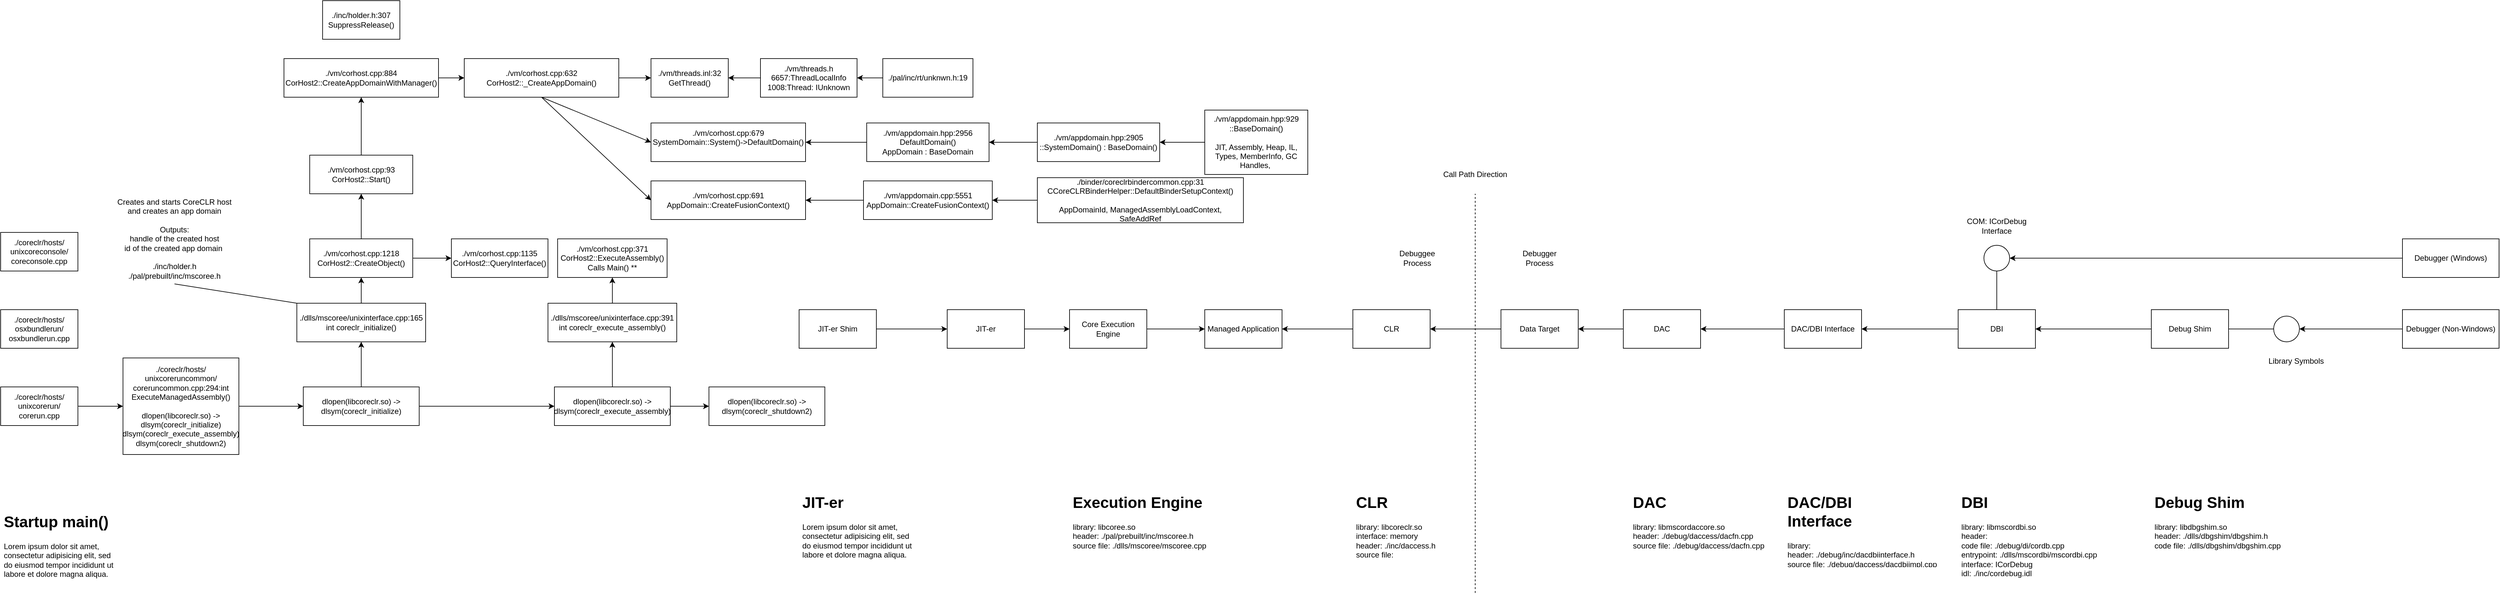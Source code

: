 <mxfile version="12.4.2" type="device" pages="1"><diagram id="KyNgVRg_tCpc6_tnd2Gi" name="Page-1"><mxGraphModel dx="5108" dy="3699" grid="1" gridSize="10" guides="1" tooltips="1" connect="1" arrows="1" fold="1" page="1" pageScale="1" pageWidth="3300" pageHeight="2339" math="0" shadow="0"><root><mxCell id="0"/><mxCell id="1" parent="0"/><mxCell id="oHDS3niqJwVf-nNy4PGe-1" value="Managed Application" style="rounded=0;whiteSpace=wrap;html=1;" parent="1" vertex="1"><mxGeometry x="-100" y="270" width="120" height="60" as="geometry"/></mxCell><mxCell id="oHDS3niqJwVf-nNy4PGe-2" value="CLR" style="rounded=0;whiteSpace=wrap;html=1;" parent="1" vertex="1"><mxGeometry x="130" y="270" width="120" height="60" as="geometry"/></mxCell><mxCell id="oHDS3niqJwVf-nNy4PGe-3" value="" style="endArrow=none;dashed=1;html=1;" parent="1" edge="1"><mxGeometry width="50" height="50" relative="1" as="geometry"><mxPoint x="320" y="710" as="sourcePoint"/><mxPoint x="320" y="90" as="targetPoint"/></mxGeometry></mxCell><mxCell id="oHDS3niqJwVf-nNy4PGe-4" value="DAC" style="rounded=0;whiteSpace=wrap;html=1;" parent="1" vertex="1"><mxGeometry x="550" y="270" width="120" height="60" as="geometry"/></mxCell><mxCell id="oHDS3niqJwVf-nNy4PGe-5" value="Data Target" style="rounded=0;whiteSpace=wrap;html=1;" parent="1" vertex="1"><mxGeometry x="360" y="270" width="120" height="60" as="geometry"/></mxCell><mxCell id="oHDS3niqJwVf-nNy4PGe-6" value="DAC/DBI Interface" style="rounded=0;whiteSpace=wrap;html=1;" parent="1" vertex="1"><mxGeometry x="800" y="270" width="120" height="60" as="geometry"/></mxCell><mxCell id="oHDS3niqJwVf-nNy4PGe-7" value="DBI" style="rounded=0;whiteSpace=wrap;html=1;" parent="1" vertex="1"><mxGeometry x="1070" y="270" width="120" height="60" as="geometry"/></mxCell><mxCell id="oHDS3niqJwVf-nNy4PGe-8" value="" style="ellipse;whiteSpace=wrap;html=1;aspect=fixed;" parent="1" vertex="1"><mxGeometry x="1110" y="170" width="40" height="40" as="geometry"/></mxCell><mxCell id="oHDS3niqJwVf-nNy4PGe-9" value="" style="endArrow=none;html=1;exitX=0.5;exitY=0;exitDx=0;exitDy=0;entryX=0.5;entryY=1;entryDx=0;entryDy=0;" parent="1" source="oHDS3niqJwVf-nNy4PGe-7" target="oHDS3niqJwVf-nNy4PGe-8" edge="1"><mxGeometry width="50" height="50" relative="1" as="geometry"><mxPoint x="1160" y="450" as="sourcePoint"/><mxPoint x="1210" y="400" as="targetPoint"/></mxGeometry></mxCell><mxCell id="oHDS3niqJwVf-nNy4PGe-10" value="" style="endArrow=classic;html=1;entryX=1;entryY=0.5;entryDx=0;entryDy=0;exitX=0;exitY=0.5;exitDx=0;exitDy=0;" parent="1" source="oHDS3niqJwVf-nNy4PGe-7" target="oHDS3niqJwVf-nNy4PGe-6" edge="1"><mxGeometry width="50" height="50" relative="1" as="geometry"><mxPoint x="1090" y="470" as="sourcePoint"/><mxPoint x="940" y="420" as="targetPoint"/></mxGeometry></mxCell><mxCell id="oHDS3niqJwVf-nNy4PGe-11" value="" style="endArrow=classic;html=1;entryX=1;entryY=0.5;entryDx=0;entryDy=0;exitX=0;exitY=0.5;exitDx=0;exitDy=0;" parent="1" source="oHDS3niqJwVf-nNy4PGe-6" target="oHDS3niqJwVf-nNy4PGe-4" edge="1"><mxGeometry width="50" height="50" relative="1" as="geometry"><mxPoint x="740" y="460" as="sourcePoint"/><mxPoint x="790" y="410" as="targetPoint"/></mxGeometry></mxCell><mxCell id="oHDS3niqJwVf-nNy4PGe-15" value="" style="endArrow=classic;html=1;entryX=1;entryY=0.5;entryDx=0;entryDy=0;exitX=0;exitY=0.5;exitDx=0;exitDy=0;" parent="1" source="oHDS3niqJwVf-nNy4PGe-5" target="oHDS3niqJwVf-nNy4PGe-2" edge="1"><mxGeometry width="50" height="50" relative="1" as="geometry"><mxPoint x="330" y="460" as="sourcePoint"/><mxPoint x="380" y="410" as="targetPoint"/></mxGeometry></mxCell><mxCell id="oHDS3niqJwVf-nNy4PGe-16" value="" style="endArrow=classic;html=1;exitX=0;exitY=0.5;exitDx=0;exitDy=0;entryX=1;entryY=0.5;entryDx=0;entryDy=0;" parent="1" source="oHDS3niqJwVf-nNy4PGe-4" target="oHDS3niqJwVf-nNy4PGe-5" edge="1"><mxGeometry width="50" height="50" relative="1" as="geometry"><mxPoint x="750" y="530" as="sourcePoint"/><mxPoint x="800" y="480" as="targetPoint"/></mxGeometry></mxCell><mxCell id="oHDS3niqJwVf-nNy4PGe-17" value="Call Path Direction" style="text;html=1;strokeColor=none;fillColor=none;align=center;verticalAlign=middle;whiteSpace=wrap;rounded=0;" parent="1" vertex="1"><mxGeometry x="260" y="50" width="120" height="20" as="geometry"/></mxCell><mxCell id="oHDS3niqJwVf-nNy4PGe-18" value="Debuggee Process" style="text;html=1;strokeColor=none;fillColor=none;align=center;verticalAlign=middle;whiteSpace=wrap;rounded=0;" parent="1" vertex="1"><mxGeometry x="190" y="180" width="80" height="20" as="geometry"/></mxCell><mxCell id="oHDS3niqJwVf-nNy4PGe-19" value="Debugger Process" style="text;html=1;strokeColor=none;fillColor=none;align=center;verticalAlign=middle;whiteSpace=wrap;rounded=0;" parent="1" vertex="1"><mxGeometry x="375" y="180" width="90" height="20" as="geometry"/></mxCell><mxCell id="oHDS3niqJwVf-nNy4PGe-20" value="" style="endArrow=classic;html=1;entryX=1;entryY=0.5;entryDx=0;entryDy=0;exitX=0;exitY=0.5;exitDx=0;exitDy=0;" parent="1" source="oHDS3niqJwVf-nNy4PGe-2" target="oHDS3niqJwVf-nNy4PGe-1" edge="1"><mxGeometry width="50" height="50" relative="1" as="geometry"><mxPoint x="50" y="470" as="sourcePoint"/><mxPoint x="100" y="420" as="targetPoint"/></mxGeometry></mxCell><mxCell id="oHDS3niqJwVf-nNy4PGe-21" value="COM: ICorDebug&lt;br&gt;Interface" style="text;html=1;strokeColor=none;fillColor=none;align=center;verticalAlign=middle;whiteSpace=wrap;rounded=0;" parent="1" vertex="1"><mxGeometry x="1080" y="130" width="100" height="20" as="geometry"/></mxCell><mxCell id="oHDS3niqJwVf-nNy4PGe-22" value="&lt;h1&gt;DBI&lt;/h1&gt;&lt;p&gt;library:&amp;nbsp;libmscordbi.so&lt;br&gt;header:&amp;nbsp;&lt;br&gt;code file:&amp;nbsp;./debug/di/cordb.cpp&lt;br&gt;entrypoint: ./dlls/mscordbi/mscordbi.cpp&lt;br&gt;interface: ICorDebug&lt;br&gt;idl:&amp;nbsp;./inc/cordebug.idl&lt;/p&gt;" style="text;html=1;strokeColor=none;fillColor=none;spacing=5;spacingTop=-20;whiteSpace=wrap;overflow=hidden;rounded=0;" parent="1" vertex="1"><mxGeometry x="1070" y="550" width="300" height="170" as="geometry"/></mxCell><mxCell id="oHDS3niqJwVf-nNy4PGe-23" value="&lt;h1&gt;DAC&lt;/h1&gt;&lt;p&gt;library:&amp;nbsp;libmscordaccore.so&lt;br&gt;header: ./debug/daccess/dacfn.cpp&lt;br&gt;source file: ./debug/daccess/dacfn.cpp&lt;/p&gt;" style="text;html=1;strokeColor=none;fillColor=none;spacing=5;spacingTop=-20;whiteSpace=wrap;overflow=hidden;rounded=0;" parent="1" vertex="1"><mxGeometry x="560" y="550" width="220" height="120" as="geometry"/></mxCell><mxCell id="oHDS3niqJwVf-nNy4PGe-24" value="&lt;h1&gt;CLR&lt;/h1&gt;&lt;p&gt;library:&amp;nbsp;libcoreclr.so&lt;br&gt;interface: memory&lt;br&gt;header: ./inc/daccess.h&lt;br&gt;source file:&lt;/p&gt;" style="text;html=1;strokeColor=none;fillColor=none;spacing=5;spacingTop=-20;whiteSpace=wrap;overflow=hidden;rounded=0;" parent="1" vertex="1"><mxGeometry x="130" y="550" width="190" height="120" as="geometry"/></mxCell><mxCell id="oHDS3niqJwVf-nNy4PGe-25" value="Debug Shim" style="rounded=0;whiteSpace=wrap;html=1;" parent="1" vertex="1"><mxGeometry x="1370" y="270" width="120" height="60" as="geometry"/></mxCell><mxCell id="oHDS3niqJwVf-nNy4PGe-27" value="" style="ellipse;whiteSpace=wrap;html=1;aspect=fixed;" parent="1" vertex="1"><mxGeometry x="1560" y="280" width="40" height="40" as="geometry"/></mxCell><mxCell id="oHDS3niqJwVf-nNy4PGe-28" value="" style="endArrow=none;html=1;exitX=1;exitY=0.5;exitDx=0;exitDy=0;entryX=0;entryY=0.5;entryDx=0;entryDy=0;" parent="1" target="oHDS3niqJwVf-nNy4PGe-27" edge="1"><mxGeometry width="50" height="50" relative="1" as="geometry"><mxPoint x="1490" y="300" as="sourcePoint"/><mxPoint x="1510" y="400" as="targetPoint"/></mxGeometry></mxCell><mxCell id="oHDS3niqJwVf-nNy4PGe-29" value="Library Symbols" style="text;html=1;strokeColor=none;fillColor=none;align=center;verticalAlign=middle;whiteSpace=wrap;rounded=0;" parent="1" vertex="1"><mxGeometry x="1550" y="340" width="90" height="20" as="geometry"/></mxCell><mxCell id="oHDS3niqJwVf-nNy4PGe-30" value="" style="endArrow=classic;html=1;exitX=0;exitY=0.5;exitDx=0;exitDy=0;entryX=1;entryY=0.5;entryDx=0;entryDy=0;" parent="1" source="oHDS3niqJwVf-nNy4PGe-25" target="oHDS3niqJwVf-nNy4PGe-7" edge="1"><mxGeometry width="50" height="50" relative="1" as="geometry"><mxPoint x="1210" y="370" as="sourcePoint"/><mxPoint x="1250" y="230" as="targetPoint"/></mxGeometry></mxCell><mxCell id="oHDS3niqJwVf-nNy4PGe-31" value="&lt;h1&gt;Debug Shim&lt;/h1&gt;&lt;p&gt;library: libdbgshim.so&lt;br&gt;header:&amp;nbsp;./dlls/dbgshim/dbgshim.h&lt;br&gt;code file:&amp;nbsp;./dlls/dbgshim/dbgshim.cpp&lt;/p&gt;" style="text;html=1;strokeColor=none;fillColor=none;spacing=5;spacingTop=-20;whiteSpace=wrap;overflow=hidden;rounded=0;" parent="1" vertex="1"><mxGeometry x="1370" y="550" width="230" height="120" as="geometry"/></mxCell><mxCell id="oHDS3niqJwVf-nNy4PGe-32" value="Debugger (Non-Windows)" style="rounded=0;whiteSpace=wrap;html=1;" parent="1" vertex="1"><mxGeometry x="1760" y="270" width="150" height="60" as="geometry"/></mxCell><mxCell id="oHDS3niqJwVf-nNy4PGe-33" value="" style="endArrow=classic;html=1;entryX=1;entryY=0.5;entryDx=0;entryDy=0;exitX=0;exitY=0.5;exitDx=0;exitDy=0;" parent="1" source="oHDS3niqJwVf-nNy4PGe-32" target="oHDS3niqJwVf-nNy4PGe-27" edge="1"><mxGeometry width="50" height="50" relative="1" as="geometry"><mxPoint x="1750" y="500" as="sourcePoint"/><mxPoint x="1800" y="450" as="targetPoint"/></mxGeometry></mxCell><mxCell id="oHDS3niqJwVf-nNy4PGe-34" value="Debugger (Windows)" style="rounded=0;whiteSpace=wrap;html=1;" parent="1" vertex="1"><mxGeometry x="1760" y="160" width="150" height="60" as="geometry"/></mxCell><mxCell id="oHDS3niqJwVf-nNy4PGe-35" value="" style="endArrow=classic;html=1;entryX=1;entryY=0.5;entryDx=0;entryDy=0;exitX=0;exitY=0.5;exitDx=0;exitDy=0;" parent="1" source="oHDS3niqJwVf-nNy4PGe-34" target="oHDS3niqJwVf-nNy4PGe-8" edge="1"><mxGeometry width="50" height="50" relative="1" as="geometry"><mxPoint x="1180" y="460" as="sourcePoint"/><mxPoint x="1230" y="410" as="targetPoint"/></mxGeometry></mxCell><mxCell id="oHDS3niqJwVf-nNy4PGe-39" value="&lt;h1&gt;DAC/DBI &lt;br&gt;Interface&lt;/h1&gt;&lt;p&gt;library:&amp;nbsp;&lt;br&gt;header:&amp;nbsp;./debug/inc/dacdbiinterface.h&lt;br&gt;source file:&amp;nbsp;./debug/daccess/dacdbiimpl.cpp&lt;/p&gt;" style="text;html=1;strokeColor=none;fillColor=none;spacing=5;spacingTop=-20;whiteSpace=wrap;overflow=hidden;rounded=0;" parent="1" vertex="1"><mxGeometry x="800" y="550" width="250" height="120" as="geometry"/></mxCell><mxCell id="oHDS3niqJwVf-nNy4PGe-40" value="Core Execution Engine" style="rounded=0;whiteSpace=wrap;html=1;" parent="1" vertex="1"><mxGeometry x="-310" y="270" width="120" height="60" as="geometry"/></mxCell><mxCell id="oHDS3niqJwVf-nNy4PGe-41" value="" style="endArrow=classic;html=1;exitX=1;exitY=0.5;exitDx=0;exitDy=0;entryX=0;entryY=0.5;entryDx=0;entryDy=0;" parent="1" source="oHDS3niqJwVf-nNy4PGe-40" target="oHDS3niqJwVf-nNy4PGe-1" edge="1"><mxGeometry width="50" height="50" relative="1" as="geometry"><mxPoint x="-120" y="440" as="sourcePoint"/><mxPoint x="-70" y="390" as="targetPoint"/></mxGeometry></mxCell><mxCell id="oHDS3niqJwVf-nNy4PGe-42" value="&lt;h1&gt;Execution Engine&lt;/h1&gt;&lt;p&gt;library: libcoree.so&lt;br&gt;header:&amp;nbsp;./pal/prebuilt/inc/mscoree.h&lt;br&gt;source file: ./dlls/mscoree/mscoree.cpp&lt;/p&gt;" style="text;html=1;strokeColor=none;fillColor=none;spacing=5;spacingTop=-20;whiteSpace=wrap;overflow=hidden;rounded=0;" parent="1" vertex="1"><mxGeometry x="-310" y="550" width="240" height="120" as="geometry"/></mxCell><mxCell id="oHDS3niqJwVf-nNy4PGe-43" value="" style="endArrow=classic;html=1;entryX=0;entryY=0.5;entryDx=0;entryDy=0;exitX=1;exitY=0.5;exitDx=0;exitDy=0;" parent="1" source="oHDS3niqJwVf-nNy4PGe-47" target="oHDS3niqJwVf-nNy4PGe-40" edge="1"><mxGeometry width="50" height="50" relative="1" as="geometry"><mxPoint x="-370" y="430" as="sourcePoint"/><mxPoint x="-320" y="380" as="targetPoint"/></mxGeometry></mxCell><mxCell id="oHDS3niqJwVf-nNy4PGe-47" value="JIT-er" style="rounded=0;whiteSpace=wrap;html=1;" parent="1" vertex="1"><mxGeometry x="-500" y="270" width="120" height="60" as="geometry"/></mxCell><mxCell id="oHDS3niqJwVf-nNy4PGe-48" value="JIT-er Shim" style="rounded=0;whiteSpace=wrap;html=1;" parent="1" vertex="1"><mxGeometry x="-730" y="270" width="120" height="60" as="geometry"/></mxCell><mxCell id="oHDS3niqJwVf-nNy4PGe-49" value="" style="endArrow=classic;html=1;exitX=1;exitY=0.5;exitDx=0;exitDy=0;entryX=0;entryY=0.5;entryDx=0;entryDy=0;" parent="1" source="oHDS3niqJwVf-nNy4PGe-48" target="oHDS3niqJwVf-nNy4PGe-47" edge="1"><mxGeometry width="50" height="50" relative="1" as="geometry"><mxPoint x="-500" y="470" as="sourcePoint"/><mxPoint x="-450" y="420" as="targetPoint"/></mxGeometry></mxCell><mxCell id="oHDS3niqJwVf-nNy4PGe-51" value="&lt;h1&gt;Startup main()&lt;/h1&gt;&lt;p&gt;Lorem ipsum dolor sit amet, consectetur adipisicing elit, sed do eiusmod tempor incididunt ut labore et dolore magna aliqua.&lt;/p&gt;" style="text;html=1;strokeColor=none;fillColor=none;spacing=5;spacingTop=-20;whiteSpace=wrap;overflow=hidden;rounded=0;" parent="1" vertex="1"><mxGeometry x="-1970" y="580" width="190" height="120" as="geometry"/></mxCell><mxCell id="oHDS3niqJwVf-nNy4PGe-53" value="&lt;h1&gt;JIT-er&lt;/h1&gt;&lt;p&gt;Lorem ipsum dolor sit amet, consectetur adipisicing elit, sed do eiusmod tempor incididunt ut labore et dolore magna aliqua.&lt;/p&gt;" style="text;html=1;strokeColor=none;fillColor=none;spacing=5;spacingTop=-20;whiteSpace=wrap;overflow=hidden;rounded=0;" parent="1" vertex="1"><mxGeometry x="-730" y="550" width="190" height="120" as="geometry"/></mxCell><mxCell id="pZJ7Pjn0aOibtwDOeZwp-1" value="./coreclr/hosts/&lt;br&gt;unixcoreconsole/&lt;br&gt;coreconsole.cpp" style="rounded=0;whiteSpace=wrap;html=1;" vertex="1" parent="1"><mxGeometry x="-1970" y="150" width="120" height="60" as="geometry"/></mxCell><mxCell id="pZJ7Pjn0aOibtwDOeZwp-2" value="./coreclr/hosts/&lt;br&gt;osxbundlerun/&lt;br&gt;osxbundlerun.cpp" style="rounded=0;whiteSpace=wrap;html=1;" vertex="1" parent="1"><mxGeometry x="-1970" y="270" width="120" height="60" as="geometry"/></mxCell><mxCell id="pZJ7Pjn0aOibtwDOeZwp-3" value="./coreclr/hosts/&lt;br&gt;unixcorerun/&lt;br&gt;corerun.cpp" style="rounded=0;whiteSpace=wrap;html=1;" vertex="1" parent="1"><mxGeometry x="-1970" y="390" width="120" height="60" as="geometry"/></mxCell><mxCell id="pZJ7Pjn0aOibtwDOeZwp-4" value="./coreclr/hosts/&lt;br&gt;unixcoreruncommon/&lt;br&gt;coreruncommon.cpp:294:int ExecuteManagedAssembly()&lt;br&gt;&lt;br&gt;dlopen(libcoreclr.so) -&amp;gt;&lt;br&gt;dlsym(coreclr_initialize)&lt;br&gt;dlsym(coreclr_execute_assembly)&lt;br&gt;dlsym(coreclr_shutdown2)" style="rounded=0;whiteSpace=wrap;html=1;" vertex="1" parent="1"><mxGeometry x="-1780" y="345" width="180" height="150" as="geometry"/></mxCell><mxCell id="pZJ7Pjn0aOibtwDOeZwp-5" value="" style="endArrow=classic;html=1;exitX=1;exitY=0.5;exitDx=0;exitDy=0;entryX=0;entryY=0.5;entryDx=0;entryDy=0;" edge="1" parent="1" source="pZJ7Pjn0aOibtwDOeZwp-3" target="pZJ7Pjn0aOibtwDOeZwp-4"><mxGeometry width="50" height="50" relative="1" as="geometry"><mxPoint x="-1770" y="450" as="sourcePoint"/><mxPoint x="-1720" y="400" as="targetPoint"/></mxGeometry></mxCell><mxCell id="pZJ7Pjn0aOibtwDOeZwp-6" value="dlopen(libcoreclr.so) -&amp;gt;&lt;br&gt;dlsym(coreclr_shutdown2)" style="rounded=0;whiteSpace=wrap;html=1;" vertex="1" parent="1"><mxGeometry x="-870" y="390" width="180" height="60" as="geometry"/></mxCell><mxCell id="pZJ7Pjn0aOibtwDOeZwp-8" value="dlopen(libcoreclr.so) -&amp;gt;&lt;br&gt;dlsym(coreclr_initialize)" style="rounded=0;whiteSpace=wrap;html=1;" vertex="1" parent="1"><mxGeometry x="-1500" y="390" width="180" height="60" as="geometry"/></mxCell><mxCell id="pZJ7Pjn0aOibtwDOeZwp-9" value="dlopen(libcoreclr.so) -&amp;gt;&lt;br&gt;dlsym(coreclr_execute_assembly)" style="rounded=0;whiteSpace=wrap;html=1;" vertex="1" parent="1"><mxGeometry x="-1110" y="390" width="180" height="60" as="geometry"/></mxCell><mxCell id="pZJ7Pjn0aOibtwDOeZwp-10" value="" style="endArrow=classic;html=1;exitX=1;exitY=0.5;exitDx=0;exitDy=0;entryX=0;entryY=0.5;entryDx=0;entryDy=0;" edge="1" parent="1" source="pZJ7Pjn0aOibtwDOeZwp-4" target="pZJ7Pjn0aOibtwDOeZwp-8"><mxGeometry width="50" height="50" relative="1" as="geometry"><mxPoint x="-1540" y="560" as="sourcePoint"/><mxPoint x="-1490" y="510" as="targetPoint"/></mxGeometry></mxCell><mxCell id="pZJ7Pjn0aOibtwDOeZwp-13" value="" style="endArrow=classic;html=1;exitX=1;exitY=0.5;exitDx=0;exitDy=0;entryX=0;entryY=0.5;entryDx=0;entryDy=0;" edge="1" parent="1" source="pZJ7Pjn0aOibtwDOeZwp-8" target="pZJ7Pjn0aOibtwDOeZwp-9"><mxGeometry width="50" height="50" relative="1" as="geometry"><mxPoint x="-1330" y="570" as="sourcePoint"/><mxPoint x="-1280" y="520" as="targetPoint"/></mxGeometry></mxCell><mxCell id="pZJ7Pjn0aOibtwDOeZwp-14" value="" style="endArrow=classic;html=1;exitX=1;exitY=0.5;exitDx=0;exitDy=0;entryX=0;entryY=0.5;entryDx=0;entryDy=0;" edge="1" parent="1" source="pZJ7Pjn0aOibtwDOeZwp-9" target="pZJ7Pjn0aOibtwDOeZwp-6"><mxGeometry width="50" height="50" relative="1" as="geometry"><mxPoint x="-1010" y="590" as="sourcePoint"/><mxPoint x="-890" y="380" as="targetPoint"/></mxGeometry></mxCell><mxCell id="pZJ7Pjn0aOibtwDOeZwp-15" value="./dlls/mscoree/unixinterface.cpp:165&lt;br&gt;int coreclr_initialize()" style="rounded=0;whiteSpace=wrap;html=1;" vertex="1" parent="1"><mxGeometry x="-1510" y="260" width="200" height="60" as="geometry"/></mxCell><mxCell id="pZJ7Pjn0aOibtwDOeZwp-16" value="Creates and starts CoreCLR host &lt;br&gt;and creates an app domain&lt;br&gt;&lt;br&gt;Outputs:&lt;br&gt;&lt;div&gt;handle of the created host&lt;/div&gt;&lt;div&gt;id of the created app domain&amp;nbsp;&lt;br&gt;&lt;br&gt;./inc/holder.h&lt;br&gt;./pal/prebuilt/inc/mscoree.h&lt;/div&gt;" style="text;html=1;strokeColor=none;fillColor=none;align=center;verticalAlign=middle;whiteSpace=wrap;rounded=0;" vertex="1" parent="1"><mxGeometry x="-1830" y="90" width="260" height="140" as="geometry"/></mxCell><mxCell id="pZJ7Pjn0aOibtwDOeZwp-17" value="" style="endArrow=none;html=1;exitX=0.5;exitY=1;exitDx=0;exitDy=0;entryX=0;entryY=0;entryDx=0;entryDy=0;" edge="1" parent="1" source="pZJ7Pjn0aOibtwDOeZwp-16" target="pZJ7Pjn0aOibtwDOeZwp-15"><mxGeometry width="50" height="50" relative="1" as="geometry"><mxPoint x="-1650" y="310" as="sourcePoint"/><mxPoint x="-1600" y="260" as="targetPoint"/></mxGeometry></mxCell><mxCell id="pZJ7Pjn0aOibtwDOeZwp-18" value="" style="endArrow=classic;html=1;" edge="1" parent="1" target="pZJ7Pjn0aOibtwDOeZwp-15"><mxGeometry width="50" height="50" relative="1" as="geometry"><mxPoint x="-1410" y="390" as="sourcePoint"/><mxPoint x="-1360" y="500" as="targetPoint"/></mxGeometry></mxCell><mxCell id="pZJ7Pjn0aOibtwDOeZwp-19" value="&lt;div&gt;./vm/corhost.cpp:1218&lt;/div&gt;&lt;div&gt;CorHost2::CreateObject()&lt;/div&gt;" style="rounded=0;whiteSpace=wrap;html=1;" vertex="1" parent="1"><mxGeometry x="-1490" y="160" width="160" height="60" as="geometry"/></mxCell><mxCell id="pZJ7Pjn0aOibtwDOeZwp-20" value="" style="endArrow=classic;html=1;exitX=0.5;exitY=0;exitDx=0;exitDy=0;entryX=0.5;entryY=1;entryDx=0;entryDy=0;" edge="1" parent="1" source="pZJ7Pjn0aOibtwDOeZwp-15" target="pZJ7Pjn0aOibtwDOeZwp-19"><mxGeometry width="50" height="50" relative="1" as="geometry"><mxPoint x="-1250" y="260" as="sourcePoint"/><mxPoint x="-1200" y="210" as="targetPoint"/></mxGeometry></mxCell><mxCell id="pZJ7Pjn0aOibtwDOeZwp-21" value="&lt;div style=&quot;white-space: normal&quot;&gt;./vm/corhost.cpp:1135&lt;/div&gt;&lt;div style=&quot;white-space: normal&quot;&gt;CorHost2::QueryInterface()&lt;/div&gt;" style="rounded=0;whiteSpace=wrap;html=1;" vertex="1" parent="1"><mxGeometry x="-1270" y="160" width="150" height="60" as="geometry"/></mxCell><mxCell id="pZJ7Pjn0aOibtwDOeZwp-22" value="" style="endArrow=classic;html=1;exitX=1;exitY=0.5;exitDx=0;exitDy=0;entryX=0;entryY=0.5;entryDx=0;entryDy=0;" edge="1" parent="1" source="pZJ7Pjn0aOibtwDOeZwp-19" target="pZJ7Pjn0aOibtwDOeZwp-21"><mxGeometry width="50" height="50" relative="1" as="geometry"><mxPoint x="-1240" y="340" as="sourcePoint"/><mxPoint x="-1190" y="290" as="targetPoint"/></mxGeometry></mxCell><mxCell id="pZJ7Pjn0aOibtwDOeZwp-23" value="&lt;div&gt;./vm/corhost.cpp:93&lt;/div&gt;&lt;div&gt;CorHost2::Start()&lt;/div&gt;" style="rounded=0;whiteSpace=wrap;html=1;" vertex="1" parent="1"><mxGeometry x="-1490" y="30" width="160" height="60" as="geometry"/></mxCell><mxCell id="pZJ7Pjn0aOibtwDOeZwp-24" value="" style="endArrow=classic;html=1;entryX=0.5;entryY=1;entryDx=0;entryDy=0;exitX=0.5;exitY=0;exitDx=0;exitDy=0;" edge="1" parent="1" source="pZJ7Pjn0aOibtwDOeZwp-19" target="pZJ7Pjn0aOibtwDOeZwp-23"><mxGeometry width="50" height="50" relative="1" as="geometry"><mxPoint x="-1570" y="190" as="sourcePoint"/><mxPoint x="-1520" y="140" as="targetPoint"/></mxGeometry></mxCell><mxCell id="pZJ7Pjn0aOibtwDOeZwp-25" value="&lt;div&gt;./vm/corhost.cpp:884&lt;/div&gt;&lt;div&gt;CorHost2::CreateAppDomainWithManager()&lt;/div&gt;" style="rounded=0;whiteSpace=wrap;html=1;" vertex="1" parent="1"><mxGeometry x="-1530" y="-120" width="240" height="60" as="geometry"/></mxCell><mxCell id="pZJ7Pjn0aOibtwDOeZwp-26" value="" style="endArrow=classic;html=1;entryX=0.5;entryY=1;entryDx=0;entryDy=0;exitX=0.5;exitY=0;exitDx=0;exitDy=0;" edge="1" parent="1" source="pZJ7Pjn0aOibtwDOeZwp-23" target="pZJ7Pjn0aOibtwDOeZwp-25"><mxGeometry width="50" height="50" relative="1" as="geometry"><mxPoint x="-1580" y="50" as="sourcePoint"/><mxPoint x="-1530" as="targetPoint"/></mxGeometry></mxCell><mxCell id="pZJ7Pjn0aOibtwDOeZwp-27" value="&lt;div&gt;./vm/corhost.cpp:632&lt;/div&gt;&lt;div&gt;CorHost2::_CreateAppDomain()&lt;/div&gt;" style="rounded=0;whiteSpace=wrap;html=1;" vertex="1" parent="1"><mxGeometry x="-1250" y="-120" width="240" height="60" as="geometry"/></mxCell><mxCell id="pZJ7Pjn0aOibtwDOeZwp-28" value="" style="endArrow=classic;html=1;exitX=1;exitY=0.5;exitDx=0;exitDy=0;entryX=0;entryY=0.5;entryDx=0;entryDy=0;" edge="1" parent="1" source="pZJ7Pjn0aOibtwDOeZwp-25" target="pZJ7Pjn0aOibtwDOeZwp-27"><mxGeometry width="50" height="50" relative="1" as="geometry"><mxPoint x="-1240" y="60" as="sourcePoint"/><mxPoint x="-1190" y="10" as="targetPoint"/></mxGeometry></mxCell><mxCell id="pZJ7Pjn0aOibtwDOeZwp-29" value="./vm/threads.inl:32&lt;br&gt;GetThread()" style="rounded=0;whiteSpace=wrap;html=1;" vertex="1" parent="1"><mxGeometry x="-960" y="-120" width="120" height="60" as="geometry"/></mxCell><mxCell id="pZJ7Pjn0aOibtwDOeZwp-30" value="./vm/threads.h&lt;br&gt;6657:ThreadLocalInfo&lt;br&gt;1008:Thread: IUnknown" style="rounded=0;whiteSpace=wrap;html=1;" vertex="1" parent="1"><mxGeometry x="-790" y="-120" width="150" height="60" as="geometry"/></mxCell><mxCell id="pZJ7Pjn0aOibtwDOeZwp-31" value="" style="endArrow=classic;html=1;exitX=1;exitY=0.5;exitDx=0;exitDy=0;entryX=0;entryY=0.5;entryDx=0;entryDy=0;" edge="1" parent="1" source="pZJ7Pjn0aOibtwDOeZwp-27" target="pZJ7Pjn0aOibtwDOeZwp-29"><mxGeometry width="50" height="50" relative="1" as="geometry"><mxPoint x="-990" y="100" as="sourcePoint"/><mxPoint x="-940" y="50" as="targetPoint"/></mxGeometry></mxCell><mxCell id="pZJ7Pjn0aOibtwDOeZwp-32" value="" style="endArrow=classic;html=1;exitX=0;exitY=0.5;exitDx=0;exitDy=0;entryX=1;entryY=0.5;entryDx=0;entryDy=0;" edge="1" parent="1" source="pZJ7Pjn0aOibtwDOeZwp-30" target="pZJ7Pjn0aOibtwDOeZwp-29"><mxGeometry width="50" height="50" relative="1" as="geometry"><mxPoint x="-920" y="110" as="sourcePoint"/><mxPoint x="-870" y="60" as="targetPoint"/></mxGeometry></mxCell><mxCell id="pZJ7Pjn0aOibtwDOeZwp-33" value="./pal/inc/rt/unknwn.h:19" style="rounded=0;whiteSpace=wrap;html=1;" vertex="1" parent="1"><mxGeometry x="-600" y="-120" width="140" height="60" as="geometry"/></mxCell><mxCell id="pZJ7Pjn0aOibtwDOeZwp-34" value="" style="endArrow=classic;html=1;entryX=1;entryY=0.5;entryDx=0;entryDy=0;exitX=0;exitY=0.5;exitDx=0;exitDy=0;" edge="1" parent="1" source="pZJ7Pjn0aOibtwDOeZwp-33" target="pZJ7Pjn0aOibtwDOeZwp-30"><mxGeometry width="50" height="50" relative="1" as="geometry"><mxPoint x="-580" y="90" as="sourcePoint"/><mxPoint x="-530" y="40" as="targetPoint"/></mxGeometry></mxCell><mxCell id="pZJ7Pjn0aOibtwDOeZwp-35" value="&lt;div&gt;./vm/corhost.cpp:679&lt;/div&gt;&lt;div&gt;SystemDomain::System()-&amp;gt;DefaultDomain()&lt;br&gt;&lt;br&gt;&lt;/div&gt;" style="rounded=0;whiteSpace=wrap;html=1;" vertex="1" parent="1"><mxGeometry x="-960" y="-20" width="240" height="60" as="geometry"/></mxCell><mxCell id="pZJ7Pjn0aOibtwDOeZwp-36" value="" style="endArrow=classic;html=1;exitX=0.5;exitY=1;exitDx=0;exitDy=0;entryX=0;entryY=0.5;entryDx=0;entryDy=0;" edge="1" parent="1" source="pZJ7Pjn0aOibtwDOeZwp-27" target="pZJ7Pjn0aOibtwDOeZwp-35"><mxGeometry width="50" height="50" relative="1" as="geometry"><mxPoint x="-1100" y="100" as="sourcePoint"/><mxPoint x="-1050" y="50" as="targetPoint"/></mxGeometry></mxCell><mxCell id="pZJ7Pjn0aOibtwDOeZwp-37" value="./vm/appdomain.hpp:2905&lt;br&gt;::SystemDomain() : BaseDomain()" style="rounded=0;whiteSpace=wrap;html=1;" vertex="1" parent="1"><mxGeometry x="-360" y="-20" width="190" height="60" as="geometry"/></mxCell><mxCell id="pZJ7Pjn0aOibtwDOeZwp-38" value="./vm/appdomain.hpp:929&lt;br&gt;::BaseDomain()&lt;br&gt;&lt;br&gt;JIT, Assembly, Heap, IL, Types, MemberInfo, GC Handles,&amp;nbsp;" style="rounded=0;whiteSpace=wrap;html=1;" vertex="1" parent="1"><mxGeometry x="-100" y="-40" width="160" height="100" as="geometry"/></mxCell><mxCell id="pZJ7Pjn0aOibtwDOeZwp-39" value="" style="endArrow=classic;html=1;entryX=1;entryY=0.5;entryDx=0;entryDy=0;exitX=0;exitY=0.5;exitDx=0;exitDy=0;" edge="1" parent="1" source="pZJ7Pjn0aOibtwDOeZwp-37" target="pZJ7Pjn0aOibtwDOeZwp-41"><mxGeometry width="50" height="50" relative="1" as="geometry"><mxPoint x="-450" y="50" as="sourcePoint"/><mxPoint x="-400" as="targetPoint"/></mxGeometry></mxCell><mxCell id="pZJ7Pjn0aOibtwDOeZwp-40" value="" style="endArrow=classic;html=1;entryX=1;entryY=0.5;entryDx=0;entryDy=0;exitX=0;exitY=0.5;exitDx=0;exitDy=0;" edge="1" parent="1" source="pZJ7Pjn0aOibtwDOeZwp-38" target="pZJ7Pjn0aOibtwDOeZwp-37"><mxGeometry width="50" height="50" relative="1" as="geometry"><mxPoint x="60" y="150" as="sourcePoint"/><mxPoint x="110" y="100" as="targetPoint"/></mxGeometry></mxCell><mxCell id="pZJ7Pjn0aOibtwDOeZwp-41" value="./vm/appdomain.hpp:2956&lt;br&gt;DefaultDomain()&lt;br&gt;AppDomain : BaseDomain" style="rounded=0;whiteSpace=wrap;html=1;" vertex="1" parent="1"><mxGeometry x="-625" y="-20" width="190" height="60" as="geometry"/></mxCell><mxCell id="pZJ7Pjn0aOibtwDOeZwp-42" value="" style="endArrow=classic;html=1;entryX=1;entryY=0.5;entryDx=0;entryDy=0;exitX=0;exitY=0.5;exitDx=0;exitDy=0;" edge="1" parent="1" source="pZJ7Pjn0aOibtwDOeZwp-41" target="pZJ7Pjn0aOibtwDOeZwp-35"><mxGeometry width="50" height="50" relative="1" as="geometry"><mxPoint x="-740" y="180" as="sourcePoint"/><mxPoint x="-690" y="130" as="targetPoint"/></mxGeometry></mxCell><mxCell id="pZJ7Pjn0aOibtwDOeZwp-43" value="&lt;div style=&quot;white-space: normal&quot;&gt;./vm/corhost.cpp:691&lt;/div&gt;&lt;div style=&quot;white-space: normal&quot;&gt;AppDomain::CreateFusionContext()&lt;/div&gt;" style="rounded=0;whiteSpace=wrap;html=1;" vertex="1" parent="1"><mxGeometry x="-960" y="70" width="240" height="60" as="geometry"/></mxCell><mxCell id="pZJ7Pjn0aOibtwDOeZwp-44" value="" style="endArrow=classic;html=1;entryX=0;entryY=0.5;entryDx=0;entryDy=0;" edge="1" parent="1" target="pZJ7Pjn0aOibtwDOeZwp-43"><mxGeometry width="50" height="50" relative="1" as="geometry"><mxPoint x="-1130" y="-60" as="sourcePoint"/><mxPoint x="-1030" y="40" as="targetPoint"/></mxGeometry></mxCell><mxCell id="pZJ7Pjn0aOibtwDOeZwp-45" value="./vm/appdomain.cpp:5551&lt;br&gt;AppDomain::CreateFusionContext()" style="rounded=0;whiteSpace=wrap;html=1;" vertex="1" parent="1"><mxGeometry x="-630" y="70" width="200" height="60" as="geometry"/></mxCell><mxCell id="pZJ7Pjn0aOibtwDOeZwp-46" value="./binder/coreclrbindercommon.cpp:31&lt;br&gt;CCoreCLRBinderHelper::DefaultBinderSetupContext()&lt;br&gt;&lt;br&gt;AppDomainId, ManagedAssemblyLoadContext, SafeAddRef" style="rounded=0;whiteSpace=wrap;html=1;" vertex="1" parent="1"><mxGeometry x="-360" y="65" width="320" height="70" as="geometry"/></mxCell><mxCell id="pZJ7Pjn0aOibtwDOeZwp-47" value="" style="endArrow=classic;html=1;entryX=1;entryY=0.5;entryDx=0;entryDy=0;exitX=0;exitY=0.5;exitDx=0;exitDy=0;" edge="1" parent="1" source="pZJ7Pjn0aOibtwDOeZwp-46" target="pZJ7Pjn0aOibtwDOeZwp-45"><mxGeometry width="50" height="50" relative="1" as="geometry"><mxPoint x="-440" y="240" as="sourcePoint"/><mxPoint x="-390" y="190" as="targetPoint"/></mxGeometry></mxCell><mxCell id="pZJ7Pjn0aOibtwDOeZwp-48" value="" style="endArrow=classic;html=1;entryX=1;entryY=0.5;entryDx=0;entryDy=0;exitX=0;exitY=0.5;exitDx=0;exitDy=0;" edge="1" parent="1" source="pZJ7Pjn0aOibtwDOeZwp-45" target="pZJ7Pjn0aOibtwDOeZwp-43"><mxGeometry width="50" height="50" relative="1" as="geometry"><mxPoint x="-690" y="180" as="sourcePoint"/><mxPoint x="-640" y="130" as="targetPoint"/></mxGeometry></mxCell><mxCell id="pZJ7Pjn0aOibtwDOeZwp-49" value="./inc/holder.h:307&lt;br&gt;SuppressRelease()" style="rounded=0;whiteSpace=wrap;html=1;" vertex="1" parent="1"><mxGeometry x="-1470" y="-210" width="120" height="60" as="geometry"/></mxCell><mxCell id="pZJ7Pjn0aOibtwDOeZwp-50" value="&lt;span style=&quot;white-space: normal&quot;&gt;./dlls/mscoree/unixinterface.cpp:391&lt;/span&gt;&lt;br style=&quot;white-space: normal&quot;&gt;&lt;span style=&quot;white-space: normal&quot;&gt;int coreclr_execute_assembly()&lt;/span&gt;" style="rounded=0;whiteSpace=wrap;html=1;" vertex="1" parent="1"><mxGeometry x="-1120" y="260" width="200" height="60" as="geometry"/></mxCell><mxCell id="pZJ7Pjn0aOibtwDOeZwp-51" value="" style="endArrow=classic;html=1;exitX=0.5;exitY=0;exitDx=0;exitDy=0;entryX=0.5;entryY=1;entryDx=0;entryDy=0;" edge="1" parent="1" source="pZJ7Pjn0aOibtwDOeZwp-9" target="pZJ7Pjn0aOibtwDOeZwp-50"><mxGeometry width="50" height="50" relative="1" as="geometry"><mxPoint x="-1200" y="380" as="sourcePoint"/><mxPoint x="-1150" y="330" as="targetPoint"/></mxGeometry></mxCell><mxCell id="pZJ7Pjn0aOibtwDOeZwp-52" value="./vm/corhost.cpp:371&lt;br&gt;CorHost2::ExecuteAssembly()&lt;br&gt;Calls Main() **" style="rounded=0;whiteSpace=wrap;html=1;" vertex="1" parent="1"><mxGeometry x="-1105" y="160" width="170" height="60" as="geometry"/></mxCell><mxCell id="pZJ7Pjn0aOibtwDOeZwp-53" value="" style="endArrow=classic;html=1;exitX=0.5;exitY=0;exitDx=0;exitDy=0;entryX=0.5;entryY=1;entryDx=0;entryDy=0;" edge="1" parent="1" source="pZJ7Pjn0aOibtwDOeZwp-50" target="pZJ7Pjn0aOibtwDOeZwp-52"><mxGeometry width="50" height="50" relative="1" as="geometry"><mxPoint x="-900" y="260" as="sourcePoint"/><mxPoint x="-850" y="210" as="targetPoint"/></mxGeometry></mxCell></root></mxGraphModel></diagram></mxfile>